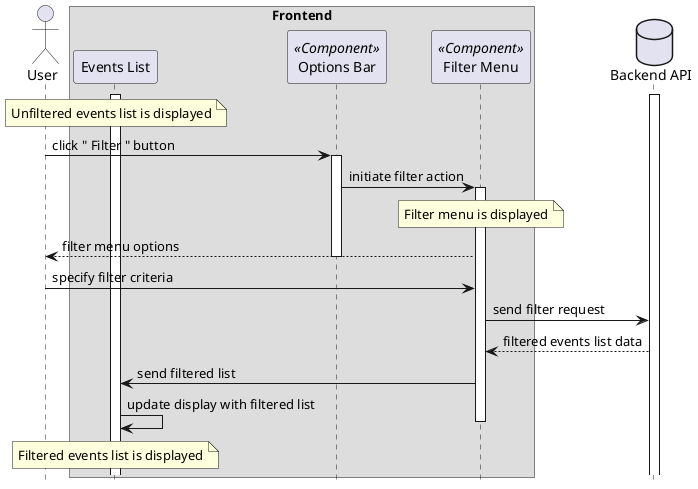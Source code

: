 @startuml "Filter Events"
hide footbox

actor User as user
box "Frontend"
participant "Events List" as eventlist
participant "Options Bar" as topmenu <<Component>>
participant "Filter Menu" as filter <<Component>>
end box
database "Backend API" as api

activate api

activate eventlist
note over eventlist : Unfiltered events list is displayed

user -> topmenu: click " Filter " button
activate topmenu

topmenu -> filter: initiate filter action
activate filter
note over filter: Filter menu is displayed

filter --> user: filter menu options
deactivate topmenu

user -> filter: specify filter criteria

filter -> api: send filter request

api --> filter: filtered events list data

filter -> eventlist: send filtered list

eventlist-> eventlist: update display with filtered list
deactivate filter

note over eventlist : Filtered events list is displayed

@enduml
